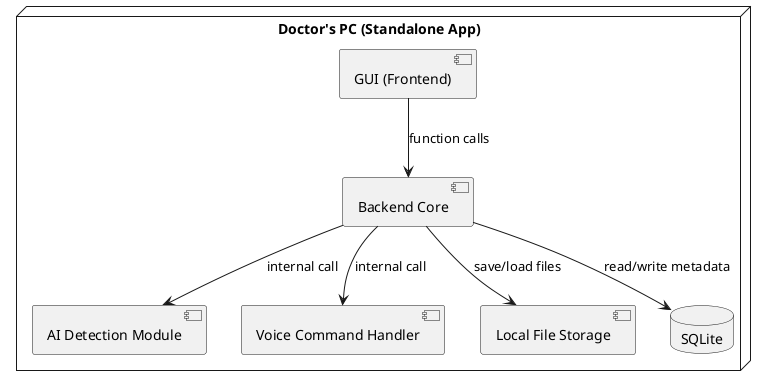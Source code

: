 @startuml
skinparam componentStyle uml2

node "Doctor's PC (Standalone App)" {
  
  component "GUI (Frontend)" as GUI
  component "Backend Core" as Backend
  component "AI Detection Module" as AI
  component "Voice Command Handler" as Voice
  component "Local File Storage" as Storage
  database "SQLite" as DB
}

GUI --> Backend : function calls
Backend --> AI : internal call
Backend --> Voice : internal call
Backend --> Storage : save/load files
Backend --> DB : read/write metadata

@enduml
